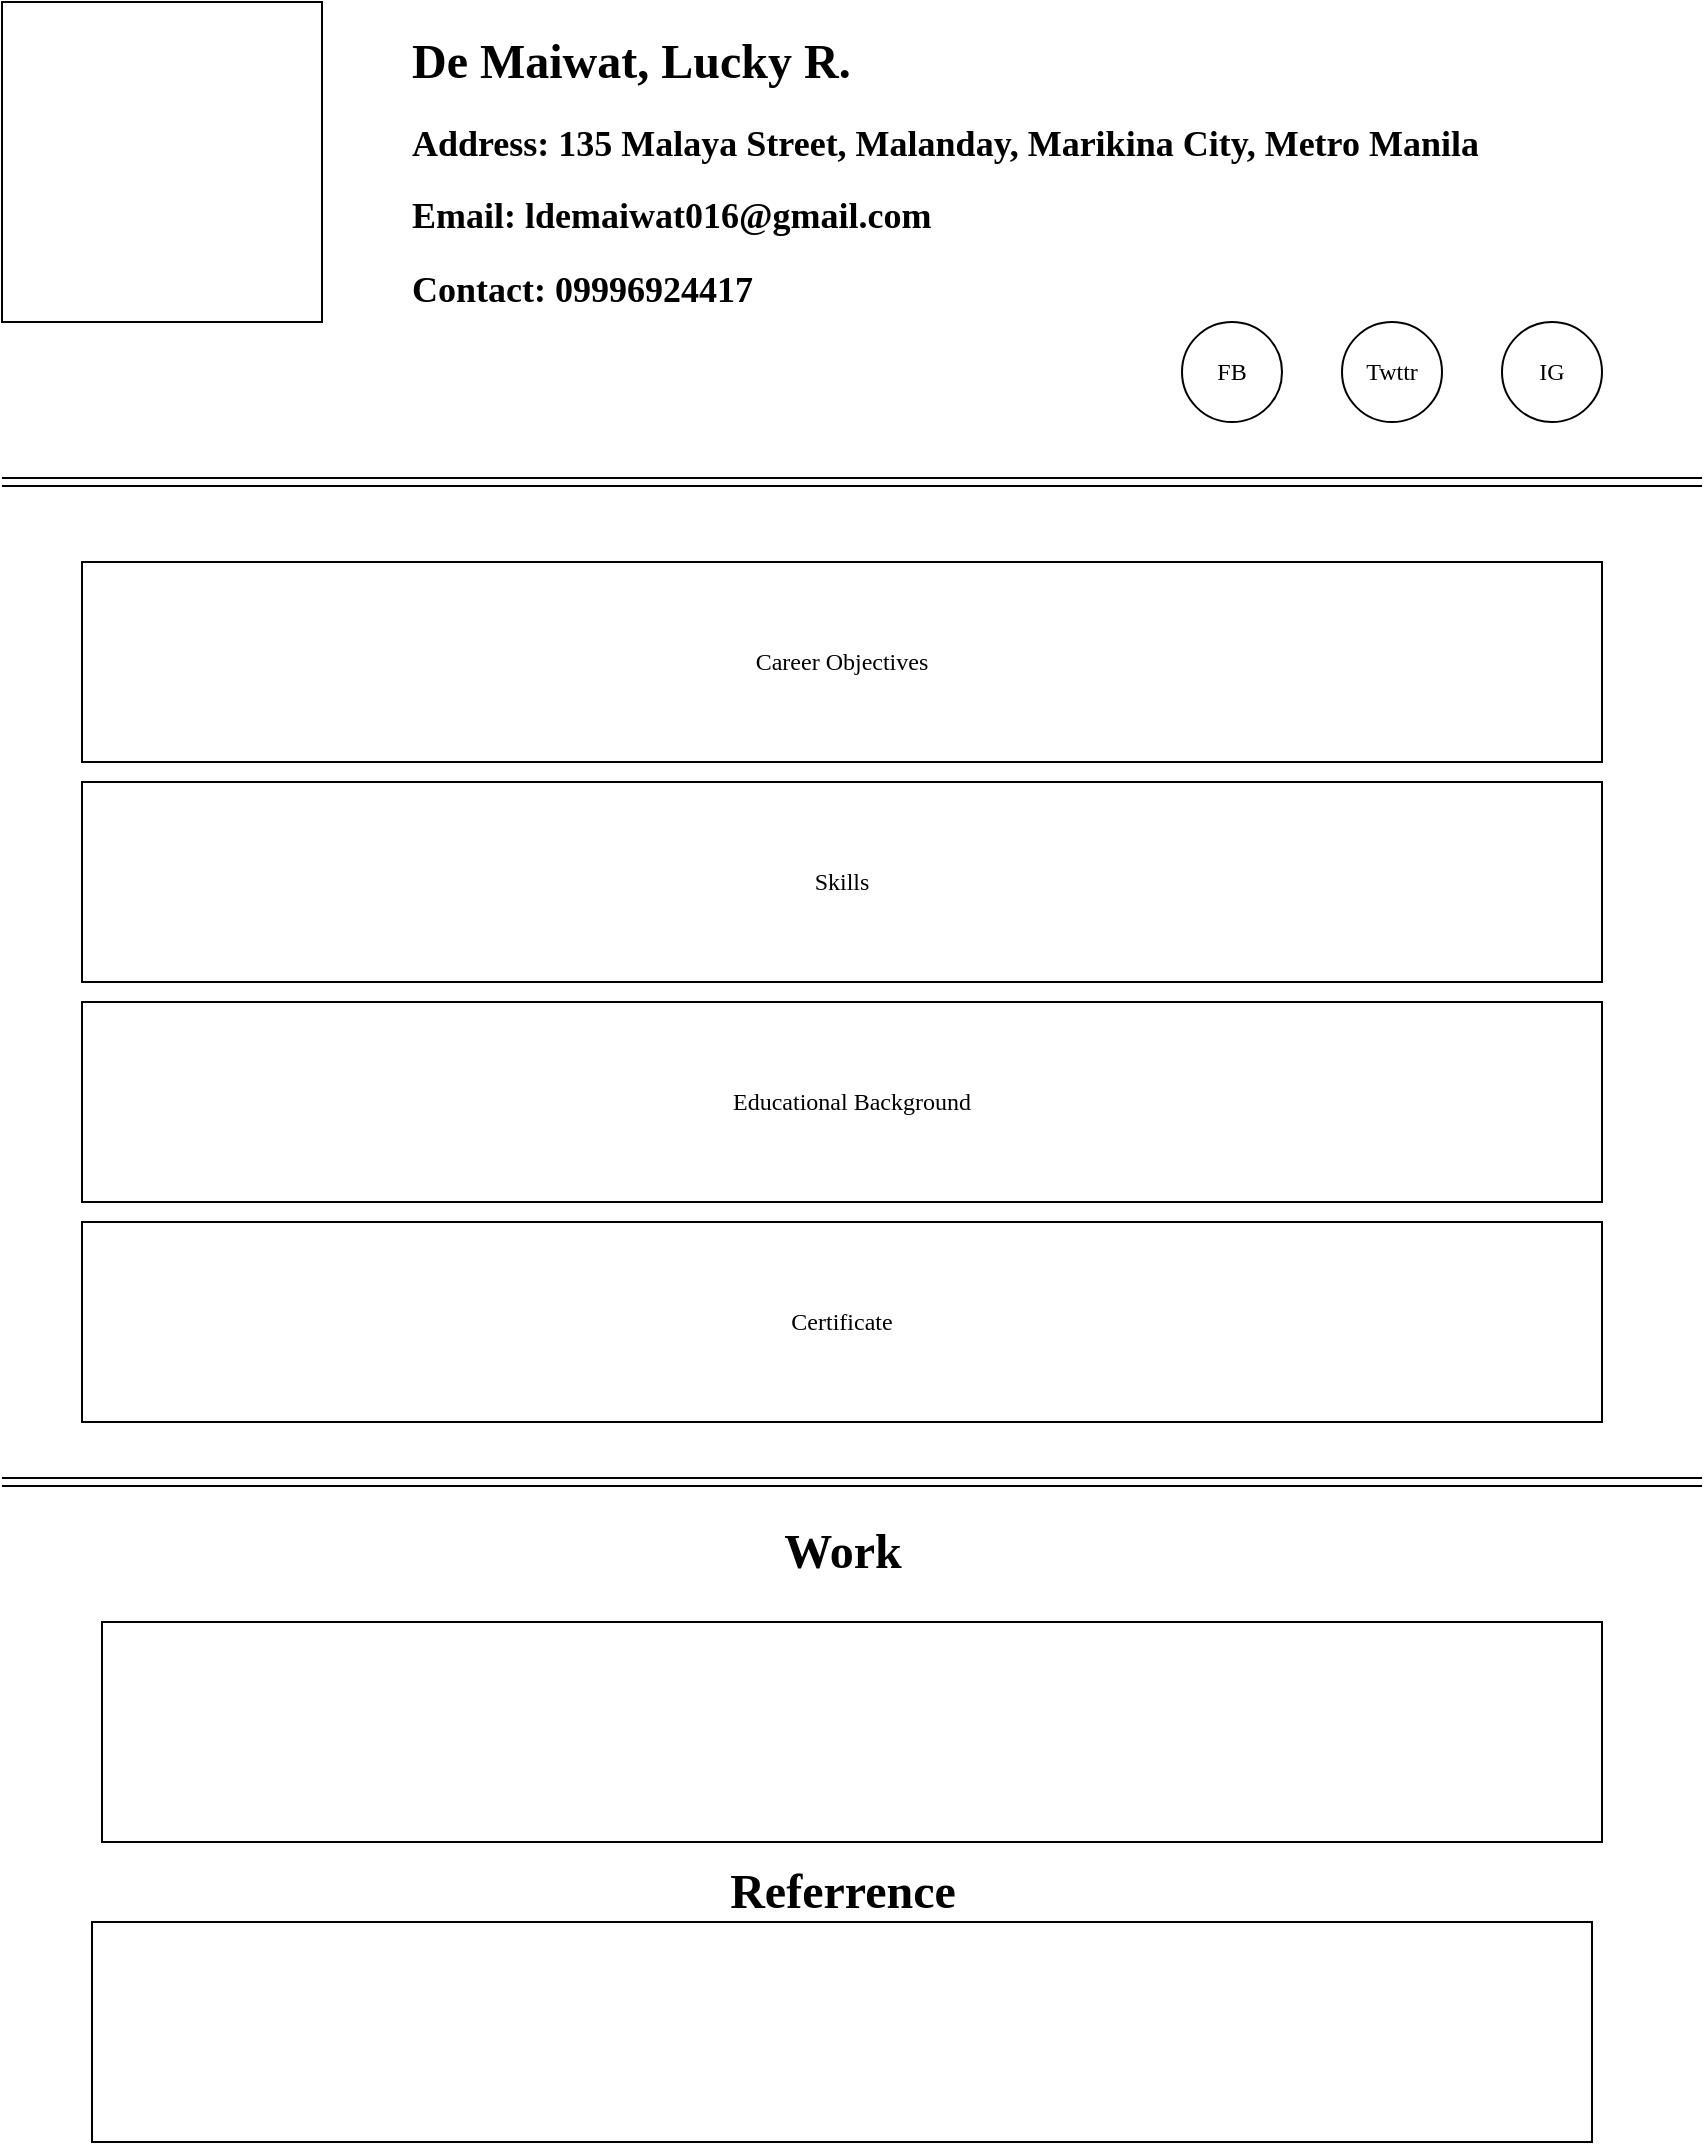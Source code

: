 <mxfile version="17.4.0" type="github">
  <diagram id="z76UsenpVkVjzLNQioyH" name="Page-1">
    <mxGraphModel dx="1102" dy="611" grid="1" gridSize="10" guides="1" tooltips="1" connect="1" arrows="1" fold="1" page="1" pageScale="1" pageWidth="850" pageHeight="1100" math="0" shadow="0">
      <root>
        <mxCell id="0" />
        <mxCell id="1" parent="0" />
        <mxCell id="hQtrTJvzL13CISR1eiiE-1" value="" style="whiteSpace=wrap;html=1;aspect=fixed;" vertex="1" parent="1">
          <mxGeometry width="160" height="160" as="geometry" />
        </mxCell>
        <mxCell id="hQtrTJvzL13CISR1eiiE-2" value="&lt;h1&gt;&lt;font face=&quot;Times New Roman&quot;&gt;De Maiwat, Lucky R.&lt;/font&gt;&lt;/h1&gt;&lt;div&gt;&lt;h2&gt;&lt;font face=&quot;Times New Roman&quot;&gt;Address: 135 Malaya Street, Malanday, Marikina City, Metro Manila&lt;/font&gt;&lt;/h2&gt;&lt;div&gt;&lt;h2&gt;&lt;font face=&quot;Times New Roman&quot;&gt;Email: ldemaiwat016@gmail.com&lt;/font&gt;&lt;/h2&gt;&lt;div&gt;&lt;h2&gt;&lt;font face=&quot;Times New Roman&quot;&gt;Contact: 09996924417&lt;/font&gt;&lt;br&gt;&lt;/h2&gt;&lt;/div&gt;&lt;/div&gt;&lt;/div&gt;" style="text;html=1;strokeColor=none;fillColor=none;spacing=5;spacingTop=-20;whiteSpace=wrap;overflow=hidden;rounded=0;" vertex="1" parent="1">
          <mxGeometry x="200" y="10" width="610" height="160" as="geometry" />
        </mxCell>
        <mxCell id="hQtrTJvzL13CISR1eiiE-3" value="" style="ellipse;whiteSpace=wrap;html=1;aspect=fixed;fontFamily=Times New Roman;" vertex="1" parent="1">
          <mxGeometry x="590" y="160" width="50" height="50" as="geometry" />
        </mxCell>
        <mxCell id="hQtrTJvzL13CISR1eiiE-5" value="" style="ellipse;whiteSpace=wrap;html=1;aspect=fixed;fontFamily=Times New Roman;" vertex="1" parent="1">
          <mxGeometry x="670" y="160" width="50" height="50" as="geometry" />
        </mxCell>
        <mxCell id="hQtrTJvzL13CISR1eiiE-6" value="" style="ellipse;whiteSpace=wrap;html=1;aspect=fixed;fontFamily=Times New Roman;" vertex="1" parent="1">
          <mxGeometry x="750" y="160" width="50" height="50" as="geometry" />
        </mxCell>
        <mxCell id="hQtrTJvzL13CISR1eiiE-7" value="FB" style="text;html=1;strokeColor=none;fillColor=none;align=center;verticalAlign=middle;whiteSpace=wrap;rounded=0;fontFamily=Times New Roman;" vertex="1" parent="1">
          <mxGeometry x="585" y="170" width="60" height="30" as="geometry" />
        </mxCell>
        <mxCell id="hQtrTJvzL13CISR1eiiE-8" value="Twttr" style="text;html=1;strokeColor=none;fillColor=none;align=center;verticalAlign=middle;whiteSpace=wrap;rounded=0;fontFamily=Times New Roman;" vertex="1" parent="1">
          <mxGeometry x="665" y="170" width="60" height="30" as="geometry" />
        </mxCell>
        <mxCell id="hQtrTJvzL13CISR1eiiE-9" value="IG" style="text;html=1;strokeColor=none;fillColor=none;align=center;verticalAlign=middle;whiteSpace=wrap;rounded=0;fontFamily=Times New Roman;" vertex="1" parent="1">
          <mxGeometry x="745" y="170" width="60" height="30" as="geometry" />
        </mxCell>
        <mxCell id="hQtrTJvzL13CISR1eiiE-10" value="" style="shape=link;html=1;rounded=0;fontFamily=Times New Roman;" edge="1" parent="1">
          <mxGeometry width="100" relative="1" as="geometry">
            <mxPoint y="240" as="sourcePoint" />
            <mxPoint x="850" y="240" as="targetPoint" />
          </mxGeometry>
        </mxCell>
        <mxCell id="hQtrTJvzL13CISR1eiiE-11" value="" style="rounded=0;whiteSpace=wrap;html=1;fontFamily=Times New Roman;" vertex="1" parent="1">
          <mxGeometry x="40" y="280" width="760" height="100" as="geometry" />
        </mxCell>
        <mxCell id="hQtrTJvzL13CISR1eiiE-12" value="Career Objectives" style="text;html=1;strokeColor=none;fillColor=none;align=center;verticalAlign=middle;whiteSpace=wrap;rounded=0;fontFamily=Times New Roman;" vertex="1" parent="1">
          <mxGeometry x="270" y="315" width="300" height="30" as="geometry" />
        </mxCell>
        <mxCell id="hQtrTJvzL13CISR1eiiE-13" value="" style="rounded=0;whiteSpace=wrap;html=1;fontFamily=Times New Roman;" vertex="1" parent="1">
          <mxGeometry x="40" y="390" width="760" height="100" as="geometry" />
        </mxCell>
        <mxCell id="hQtrTJvzL13CISR1eiiE-14" value="" style="rounded=0;whiteSpace=wrap;html=1;fontFamily=Times New Roman;" vertex="1" parent="1">
          <mxGeometry x="40" y="500" width="760" height="100" as="geometry" />
        </mxCell>
        <mxCell id="hQtrTJvzL13CISR1eiiE-15" value="" style="rounded=0;whiteSpace=wrap;html=1;fontFamily=Times New Roman;" vertex="1" parent="1">
          <mxGeometry x="40" y="610" width="760" height="100" as="geometry" />
        </mxCell>
        <mxCell id="hQtrTJvzL13CISR1eiiE-16" value="Skills" style="text;html=1;strokeColor=none;fillColor=none;align=center;verticalAlign=middle;whiteSpace=wrap;rounded=0;fontFamily=Times New Roman;" vertex="1" parent="1">
          <mxGeometry x="270" y="425" width="300" height="30" as="geometry" />
        </mxCell>
        <mxCell id="hQtrTJvzL13CISR1eiiE-17" value="Educational Background" style="text;html=1;strokeColor=none;fillColor=none;align=center;verticalAlign=middle;whiteSpace=wrap;rounded=0;fontFamily=Times New Roman;" vertex="1" parent="1">
          <mxGeometry x="275" y="535" width="300" height="30" as="geometry" />
        </mxCell>
        <mxCell id="hQtrTJvzL13CISR1eiiE-18" value="Certificate" style="text;html=1;strokeColor=none;fillColor=none;align=center;verticalAlign=middle;whiteSpace=wrap;rounded=0;fontFamily=Times New Roman;" vertex="1" parent="1">
          <mxGeometry x="270" y="645" width="300" height="30" as="geometry" />
        </mxCell>
        <mxCell id="hQtrTJvzL13CISR1eiiE-19" value="" style="shape=link;html=1;rounded=0;fontFamily=Times New Roman;" edge="1" parent="1">
          <mxGeometry width="100" relative="1" as="geometry">
            <mxPoint y="740" as="sourcePoint" />
            <mxPoint x="850" y="740" as="targetPoint" />
          </mxGeometry>
        </mxCell>
        <mxCell id="hQtrTJvzL13CISR1eiiE-20" value="&lt;h1&gt;Work&lt;br&gt;&lt;/h1&gt;" style="text;html=1;strokeColor=none;fillColor=none;align=center;verticalAlign=middle;whiteSpace=wrap;rounded=0;fontFamily=Times New Roman;" vertex="1" parent="1">
          <mxGeometry x="302.5" y="740" width="235" height="70" as="geometry" />
        </mxCell>
        <mxCell id="hQtrTJvzL13CISR1eiiE-23" value="" style="rounded=0;whiteSpace=wrap;html=1;fontFamily=Times New Roman;" vertex="1" parent="1">
          <mxGeometry x="50" y="810" width="750" height="110" as="geometry" />
        </mxCell>
        <mxCell id="hQtrTJvzL13CISR1eiiE-24" value="&lt;h1&gt;&lt;font face=&quot;Times New Roman&quot;&gt;Referrence&lt;/font&gt;&lt;/h1&gt;" style="text;html=1;strokeColor=none;fillColor=none;align=center;verticalAlign=middle;whiteSpace=wrap;rounded=0;fontFamily=Times New Roman;" vertex="1" parent="1">
          <mxGeometry x="317.5" y="930" width="205" height="30" as="geometry" />
        </mxCell>
        <mxCell id="hQtrTJvzL13CISR1eiiE-25" value="" style="rounded=0;whiteSpace=wrap;html=1;fontFamily=Times New Roman;" vertex="1" parent="1">
          <mxGeometry x="45" y="960" width="750" height="110" as="geometry" />
        </mxCell>
      </root>
    </mxGraphModel>
  </diagram>
</mxfile>
